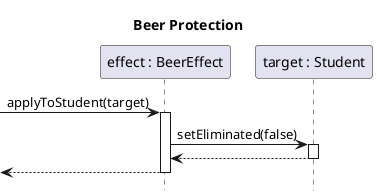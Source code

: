 @startuml effect-beer-apply

title Beer Protection
hide footbox

participant "effect : BeerEffect" as effect
participant "target : Student" as target

[-> effect ++: applyToStudent(target)
	effect -> target ++: setEliminated(false)
	return
return

@enduml
